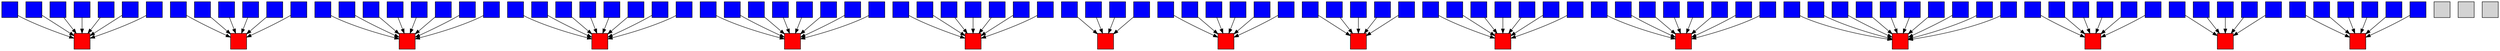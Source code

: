 digraph G {
node[label="",shape=square,style=filled]
"RAwcS7tG-K" [fillcolor=blue] 
"RAM0AF2wYX" [fillcolor=blue] 
"RAQTRlVBNl" [fillcolor=blue] 
"RAZdY-Wdpm" [fillcolor=blue] 
"RA9jFuc0wO" [fillcolor=blue] 
"RAZILddOsb" [fillcolor=blue] 
"RAS-uQZear" [fillcolor=blue] 
"RAv2_GJH4P" [fillcolor=blue] 
"RAs-odsHvz" [fillcolor=blue] 
"RAVOvkxhwJ" [fillcolor=blue] 
"RA3bgMLuZr" [fillcolor=blue] 
"RAcOHD6Srp" [fillcolor=blue] 
"RA3d1wNhyQ" [fillcolor=blue] 
"RAE1u4Tgwx" [fillcolor=blue] 
"RAfnoWhgpC" [fillcolor=blue] 
"RArrv081fT" [fillcolor=blue] 
"RA7e61cJDt" [fillcolor=blue] 
"RATnFOH121" [fillcolor=blue] 
"RAU_qtmakL" [fillcolor=blue] 
"RAuw7Fo-S5" [fillcolor=blue] 
"RA-PZUIhvh" [fillcolor=blue] 
"RARduGmw6u" [fillcolor=blue] 
"RAi3F4Zuw8" [fillcolor=blue] 
"RAkh8i194_" [fillcolor=blue] 
"RAiVA25Dj5" [fillcolor=blue] 
"RApSKKPqmR" [fillcolor=blue] 
"RARu0NIs9z" [fillcolor=blue] 
"RAlfwCE-sc" [fillcolor=blue] 
"RAorOLuZlf" [fillcolor=blue] 
"RAYaSkoABa" [fillcolor=blue] 
"RAcEWBk7k2" [fillcolor=blue] 
"RAXC23M6Pu" [fillcolor=blue] 
"RAryFiNK2x" [fillcolor=blue] 
"RAIBpY3_Ob" [fillcolor=blue] 
"RA4ecYBb3W" [fillcolor=blue] 
"RA_piT7JTF" [fillcolor=blue] 
"RA0Ak_exio" [fillcolor=blue] 
"RAXdkg1ssT" [fillcolor=blue] 
"RA0LO7yFU6" [fillcolor=blue] 
"RAio--7IbP" [fillcolor=blue] 
"RAR3HGoKQM" [fillcolor=blue] 
"RAmXsR4TSI" [fillcolor=blue] 
"RAEo0vVJDl" [fillcolor=blue] 
"RAGfzz5T3p" [fillcolor=blue] 
"RAXqhZNkCt" [fillcolor=blue] 
"RAXViOb_BV" [fillcolor=blue] 
"RA38HSbTw9" [fillcolor=blue] 
"RAopcyinEZ" [fillcolor=blue] 
"RAug-T7pRS" [fillcolor=blue] 
"RAQh4gyQCc" [fillcolor=blue] 
"RALWxVELKu" [fillcolor=blue] 
"RAm04lBKr6" [fillcolor=blue] 
"RAlbgqbDxG" [fillcolor=blue] 
"RAx9yefsz4" [fillcolor=blue] 
"RAS1chwiFR" [fillcolor=blue] 
"RAgOEyseOA" [fillcolor=blue] 
"RA9B6Vj6uE" [fillcolor=blue] 
"RAPEhX9hEJ" [fillcolor=blue] 
"RAnF0KQ5CG" [fillcolor=blue] 
"RAtxvhGFng" [fillcolor=blue] 
"RAw0HUK3Jg" [fillcolor=blue] 
"RA9liKqSCn" [fillcolor=blue] 
"RA6gx8VCH_" [fillcolor=blue] 
"RAOQfDNyP0" [fillcolor=blue] 
"RAIolZf0Ko" [fillcolor=blue] 
"RAaFeW4Bj3" [fillcolor=blue] 
"RAy-yPfCs1" [fillcolor=blue] 
"RAOaHjJf_7" [fillcolor=blue] 
"RA157Nzn31" [fillcolor=blue] 
"RAGIam9RdG" [fillcolor=blue] 
"RAmxClZM36" [fillcolor=blue] 
"RAhoOM0_Pn" [fillcolor=blue] 
"RAhyiHbc_7" [fillcolor=blue] 
"RA-miPrNdy" [fillcolor=blue] 
"RA4zu3y98z" [fillcolor=blue] 
"RAa0IEe29L" [fillcolor=blue] 
"RAEXBWB39Z" [fillcolor=blue] 
"RAnghJFLSo" [fillcolor=blue] 
"RA9RcAQhZ9" [fillcolor=blue] 
"RAkEKGauZL" [fillcolor=blue] 
"RAkE7yrMj7" [fillcolor=blue] 
"RAnb5-OisR" [fillcolor=blue] 
"RAFMU1Z7kx" [fillcolor=blue] 
"RA9KmNH-j6" [fillcolor=blue] 
"RAulb_vr2Z" [fillcolor=blue] 
"RAz-E7YOwL" [fillcolor=blue] 
"RAZQ8pshLD" [fillcolor=blue] 
"RAOBLvwlzr" [fillcolor=blue] 
"RAFiUTEjer" [fillcolor=blue] 
"RACefo-6H6" [fillcolor=blue] 
"RAkjk3apcZ" [fillcolor=blue] 
"RAvKVAhQ4K" [fillcolor=blue] 
"RAx9CGRhae" [fillcolor=blue] 
"RARw63N4Sh" [fillcolor=blue] 
"RASUNuFag1" [fillcolor=blue] 
"RA0AMmdDvY" [fillcolor=blue] 
"RAl1q8Wcan" [fillcolor=blue] 
"RALbwlXSd3" [fillcolor=blue] 
"RA7k6cVTww" [fillcolor=blue] 
"RAqj2d3QxM" [fillcolor=blue] 
"RAeSpvWpda" [fillcolor=blue] 
"node1" rel "node2"
"RAwcS7tG-K" -> "RAWCmrfeUU"
"RAM0AF2wYX" -> "RAPLWOEA5t"
"RAQTRlVBNl" -> "RASZZ5T1Ca"
"RAZdY-Wdpm" -> "RAGo62Hb_B"
"RA9jFuc0wO" -> "RATc9O9tCd"
"RAZILddOsb" -> "RAPLWOEA5t"
"RAS-uQZear" -> "RAjk3YoNyd"
"RAv2_GJH4P" -> "RAWcrMY8mn"
"RAs-odsHvz" -> "RAmfrSLt-W"
"RAVOvkxhwJ" -> "RAYJe1ruxz"
"RA3bgMLuZr" -> "RASZZ5T1Ca"
"RAcOHD6Srp" -> "RASZZ5T1Ca"
"RA3d1wNhyQ" -> "RA2JlYTWhC"
"RAE1u4Tgwx" -> "RAxxJWyH8O"
"RAfnoWhgpC" -> "RASZZ5T1Ca"
"RArrv081fT" -> "RAYJe1ruxz"
"RA7e61cJDt" -> "RAWcrMY8mn"
"RATnFOH121" -> "RAjk3YoNyd"
"RAU_qtmakL" -> "RAjk3YoNyd"
"RAuw7Fo-S5" -> "RAjk3YoNyd"
"RA-PZUIhvh" -> "RAsdV8EQ1q"
"RARduGmw6u" -> "RA2JlYTWhC"
"RAi3F4Zuw8" -> "RAGo62Hb_B"
"RAkh8i194_" -> "RAGo62Hb_B"
"RAiVA25Dj5" -> "RASZZ5T1Ca"
"RApSKKPqmR" -> "RAWCmrfeUU"
"RARu0NIs9z" -> "RAYJe1ruxz"
"RAlfwCE-sc" -> "RAmfrSLt-W"
"RAorOLuZlf" -> "RAxxJWyH8O"
"RAYaSkoABa" -> "RAGgV-nRMW"
"RAcEWBk7k2" -> "RAGgV-nRMW"
"RAXC23M6Pu" -> "RAGgV-nRMW"
"RAryFiNK2x" -> "RAIWvdnjqm"
"RAIBpY3_Ob" -> "RA2JlYTWhC"
"RA4ecYBb3W" -> "RAsdV8EQ1q"
"RA_piT7JTF" -> "RAWCmrfeUU"
"RA0Ak_exio" -> "RAmfrSLt-W"
"RAXdkg1ssT" -> "RATc9O9tCd"
"RA0LO7yFU6" -> "RAGo62Hb_B"
"RAio--7IbP" -> "RAGo62Hb_B"
"RAR3HGoKQM" -> "RAPLWOEA5t"
"RAmXsR4TSI" -> "RAjk3YoNyd"
"RAEo0vVJDl" -> "RAsdV8EQ1q"
"RAGfzz5T3p" -> "RAxxJWyH8O"
"RAXqhZNkCt" -> "RAGgV-nRMW"
"RAXViOb_BV" -> "RAGgV-nRMW"
"RA38HSbTw9" -> "RA2JlYTWhC"
"RAopcyinEZ" -> "RA2JlYTWhC"
"RAug-T7pRS" -> "RAsdV8EQ1q"
"RAQh4gyQCc" -> "RAsdV8EQ1q"
"RALWxVELKu" -> "RAWCmrfeUU"
"RAm04lBKr6" -> "RAWCmrfeUU"
"RAlbgqbDxG" -> "RAmfrSLt-W"
"RAx9yefsz4" -> "RAIWvdnjqm"
"RAS1chwiFR" -> "RAIWvdnjqm"
"RAgOEyseOA" -> "RAIWvdnjqm"
"RA9B6Vj6uE" -> "RA2JlYTWhC"
"RAPEhX9hEJ" -> "RAsdV8EQ1q"
"RAnF0KQ5CG" -> "RAWCmrfeUU"
"RAtxvhGFng" -> "RATc9O9tCd"
"RAw0HUK3Jg" -> "RATc9O9tCd"
"RA9liKqSCn" -> "RAGo62Hb_B"
"RA6gx8VCH_" -> "RAPLWOEA5t"
"RAOQfDNyP0" -> "RASZZ5T1Ca"
"RAIolZf0Ko" -> "RAWcrMY8mn"
"RAaFeW4Bj3" -> "RAsdV8EQ1q"
"RAy-yPfCs1" -> "RAxxJWyH8O"
"RAOaHjJf_7" -> "RAPLWOEA5t"
"RA157Nzn31" -> "RAGgV-nRMW"
"RAGIam9RdG" -> "RA2JlYTWhC"
"RAmxClZM36" -> "RAsdV8EQ1q"
"RAhoOM0_Pn" -> "RAsdV8EQ1q"
"RAhyiHbc_7" -> "RAsdV8EQ1q"
"RA-miPrNdy" -> "RAmfrSLt-W"
"RA4zu3y98z" -> "RAmfrSLt-W"
"RAa0IEe29L" -> "RAjk3YoNyd"
"RAEXBWB39Z" -> "RAjk3YoNyd"
"RAnghJFLSo" -> "RAWcrMY8mn"
"RA9RcAQhZ9" -> "RAIWvdnjqm"
"RAkEKGauZL" -> "RAPLWOEA5t"
"RAkE7yrMj7" -> "RAYJe1ruxz"
"RAnb5-OisR" -> "RAYJe1ruxz"
"RAFMU1Z7kx" -> "RASZZ5T1Ca"
"RA9KmNH-j6" -> "RAGo62Hb_B"
"RAulb_vr2Z" -> "RATc9O9tCd"
"RAz-E7YOwL" -> "RA5rRFy9eD"
"RAZQ8pshLD" -> "RA5rRFy9eD"
"RAOBLvwlzr" -> "RA5rRFy9eD"
"RAFiUTEjer" -> "RA5rRFy9eD"
"RACefo-6H6" -> "RAxxJWyH8O"
"RAkjk3apcZ" -> "RAGo62Hb_B"
"RAvKVAhQ4K" -> "RAxxJWyH8O"
"RAx9CGRhae" -> "RATc9O9tCd"
"RARw63N4Sh" -> "RASZZ5T1Ca"
"RASUNuFag1" -> "RATc9O9tCd"
"RA0AMmdDvY" -> "RAxxJWyH8O"
"RAl1q8Wcan" -> "RATc9O9tCd"
"RALbwlXSd3" -> "RAxxJWyH8O"
"RA7k6cVTww" -> "RA5rRFy9eD"
"RAqj2d3QxM" -> "RAWCmrfeUU"
"RAeSpvWpda" -> "RA5rRFy9eD"
"node1" rel "node2"
"RATc9O9tCd" [fillcolor=red] 
"RAmfrSLt-W" [fillcolor=red] 
"RAGo62Hb_B" [fillcolor=red] 
"RAWcrMY8mn" [fillcolor=red] 
"RAGgV-nRMW" [fillcolor=red] 
"RAsdV8EQ1q" [fillcolor=red] 
"RAIWvdnjqm" [fillcolor=red] 
"RAPLWOEA5t" [fillcolor=red] 
"RASZZ5T1Ca" [fillcolor=red] 
"RAxxJWyH8O" [fillcolor=red] 
"RAjk3YoNyd" [fillcolor=red] 
"RA2JlYTWhC" [fillcolor=red] 
"RAYJe1ruxz" [fillcolor=red] 
"RAWCmrfeUU" [fillcolor=red] 
"RA5rRFy9eD" [fillcolor=red] 
}
